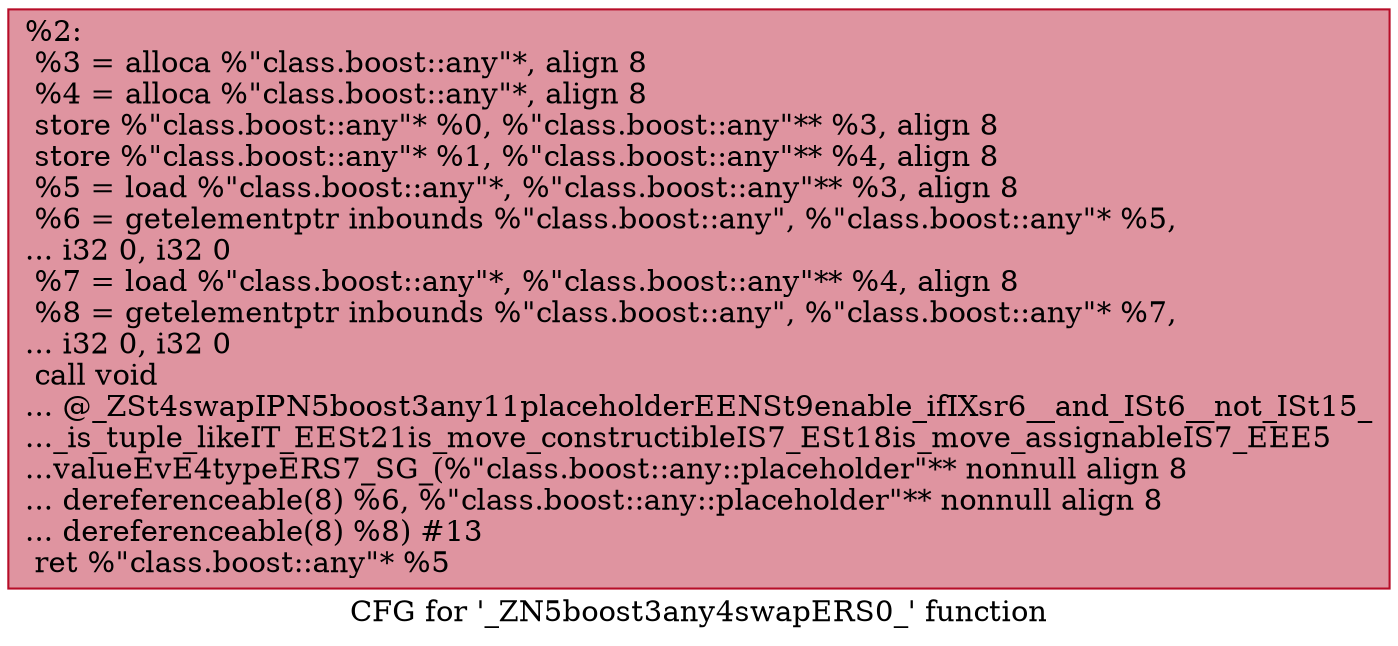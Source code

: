 digraph "CFG for '_ZN5boost3any4swapERS0_' function" {
	label="CFG for '_ZN5boost3any4swapERS0_' function";

	Node0x55dea68b0440 [shape=record,color="#b70d28ff", style=filled, fillcolor="#b70d2870",label="{%2:\l  %3 = alloca %\"class.boost::any\"*, align 8\l  %4 = alloca %\"class.boost::any\"*, align 8\l  store %\"class.boost::any\"* %0, %\"class.boost::any\"** %3, align 8\l  store %\"class.boost::any\"* %1, %\"class.boost::any\"** %4, align 8\l  %5 = load %\"class.boost::any\"*, %\"class.boost::any\"** %3, align 8\l  %6 = getelementptr inbounds %\"class.boost::any\", %\"class.boost::any\"* %5,\l... i32 0, i32 0\l  %7 = load %\"class.boost::any\"*, %\"class.boost::any\"** %4, align 8\l  %8 = getelementptr inbounds %\"class.boost::any\", %\"class.boost::any\"* %7,\l... i32 0, i32 0\l  call void\l... @_ZSt4swapIPN5boost3any11placeholderEENSt9enable_ifIXsr6__and_ISt6__not_ISt15_\l..._is_tuple_likeIT_EESt21is_move_constructibleIS7_ESt18is_move_assignableIS7_EEE5\l...valueEvE4typeERS7_SG_(%\"class.boost::any::placeholder\"** nonnull align 8\l... dereferenceable(8) %6, %\"class.boost::any::placeholder\"** nonnull align 8\l... dereferenceable(8) %8) #13\l  ret %\"class.boost::any\"* %5\l}"];
}

